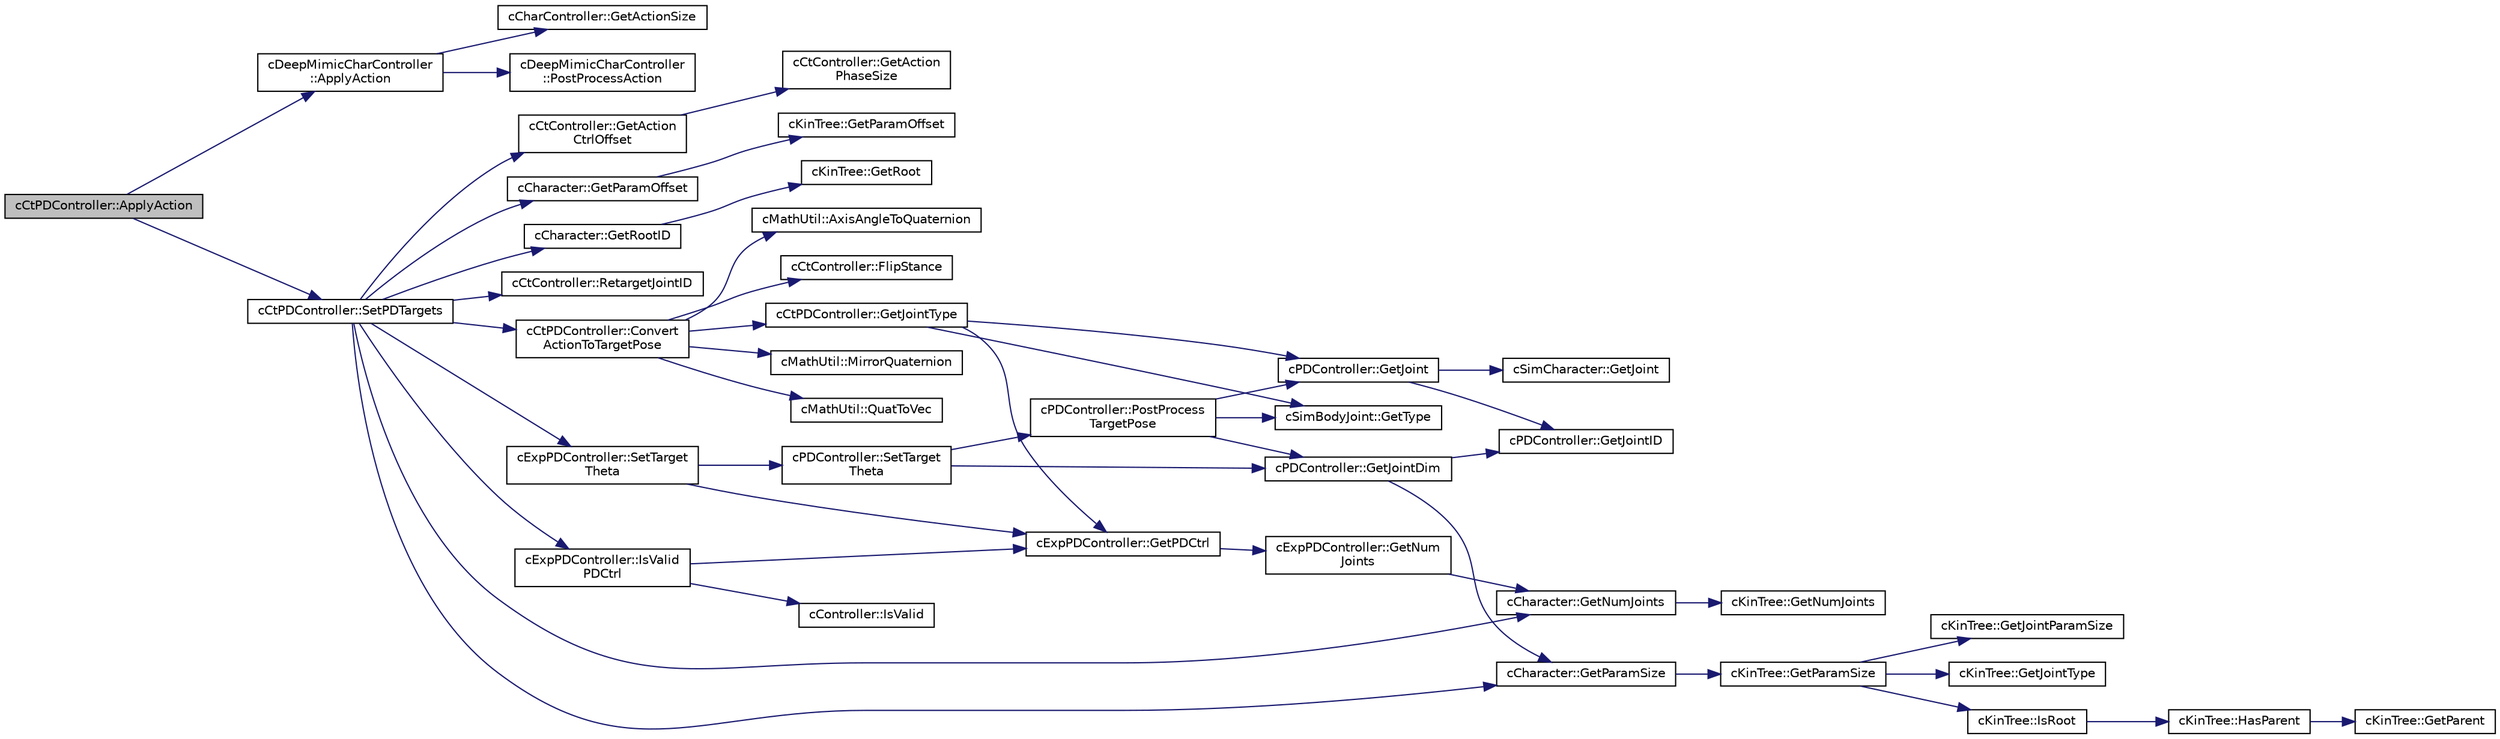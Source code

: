 digraph "cCtPDController::ApplyAction"
{
 // LATEX_PDF_SIZE
  edge [fontname="Helvetica",fontsize="10",labelfontname="Helvetica",labelfontsize="10"];
  node [fontname="Helvetica",fontsize="10",shape=record];
  rankdir="LR";
  Node1 [label="cCtPDController::ApplyAction",height=0.2,width=0.4,color="black", fillcolor="grey75", style="filled", fontcolor="black",tooltip=" "];
  Node1 -> Node2 [color="midnightblue",fontsize="10",style="solid",fontname="Helvetica"];
  Node2 [label="cDeepMimicCharController\l::ApplyAction",height=0.2,width=0.4,color="black", fillcolor="white", style="filled",URL="$classc_deep_mimic_char_controller.html#ac974ff5245d2b5d35d4f4d9be9c7064b",tooltip=" "];
  Node2 -> Node3 [color="midnightblue",fontsize="10",style="solid",fontname="Helvetica"];
  Node3 [label="cCharController::GetActionSize",height=0.2,width=0.4,color="black", fillcolor="white", style="filled",URL="$classc_char_controller.html#afaaa7adffa94763042a1e4f7ce868d64",tooltip=" "];
  Node2 -> Node4 [color="midnightblue",fontsize="10",style="solid",fontname="Helvetica"];
  Node4 [label="cDeepMimicCharController\l::PostProcessAction",height=0.2,width=0.4,color="black", fillcolor="white", style="filled",URL="$classc_deep_mimic_char_controller.html#a680b814617d1d19ca389f331bbf8331d",tooltip=" "];
  Node1 -> Node5 [color="midnightblue",fontsize="10",style="solid",fontname="Helvetica"];
  Node5 [label="cCtPDController::SetPDTargets",height=0.2,width=0.4,color="black", fillcolor="white", style="filled",URL="$classc_ct_p_d_controller.html#a73cf0273d980c0442d175a3bf3ec7991",tooltip=" "];
  Node5 -> Node6 [color="midnightblue",fontsize="10",style="solid",fontname="Helvetica"];
  Node6 [label="cCtPDController::Convert\lActionToTargetPose",height=0.2,width=0.4,color="black", fillcolor="white", style="filled",URL="$classc_ct_p_d_controller.html#afd6f8447cd2ac0120c9da39250683cbc",tooltip=" "];
  Node6 -> Node7 [color="midnightblue",fontsize="10",style="solid",fontname="Helvetica"];
  Node7 [label="cMathUtil::AxisAngleToQuaternion",height=0.2,width=0.4,color="black", fillcolor="white", style="filled",URL="$classc_math_util.html#a2676ee59b4e895344c077468da3b6c8f",tooltip=" "];
  Node6 -> Node8 [color="midnightblue",fontsize="10",style="solid",fontname="Helvetica"];
  Node8 [label="cCtController::FlipStance",height=0.2,width=0.4,color="black", fillcolor="white", style="filled",URL="$classc_ct_controller.html#a3d61bb3e00a7c446be256639742ccd7e",tooltip=" "];
  Node6 -> Node9 [color="midnightblue",fontsize="10",style="solid",fontname="Helvetica"];
  Node9 [label="cCtPDController::GetJointType",height=0.2,width=0.4,color="black", fillcolor="white", style="filled",URL="$classc_ct_p_d_controller.html#a278f687c698fbf6d1977340dc4091d32",tooltip=" "];
  Node9 -> Node10 [color="midnightblue",fontsize="10",style="solid",fontname="Helvetica"];
  Node10 [label="cPDController::GetJoint",height=0.2,width=0.4,color="black", fillcolor="white", style="filled",URL="$classc_p_d_controller.html#a853a28b721891c6daa4ffe374f51675e",tooltip=" "];
  Node10 -> Node11 [color="midnightblue",fontsize="10",style="solid",fontname="Helvetica"];
  Node11 [label="cSimCharacter::GetJoint",height=0.2,width=0.4,color="black", fillcolor="white", style="filled",URL="$classc_sim_character.html#aa0a30cfb05967fad8b59dd9adfa6f23a",tooltip=" "];
  Node10 -> Node12 [color="midnightblue",fontsize="10",style="solid",fontname="Helvetica"];
  Node12 [label="cPDController::GetJointID",height=0.2,width=0.4,color="black", fillcolor="white", style="filled",URL="$classc_p_d_controller.html#a6d784855901fdde633d28635f0ed3a56",tooltip=" "];
  Node9 -> Node13 [color="midnightblue",fontsize="10",style="solid",fontname="Helvetica"];
  Node13 [label="cExpPDController::GetPDCtrl",height=0.2,width=0.4,color="black", fillcolor="white", style="filled",URL="$classc_exp_p_d_controller.html#aa994bedd1c9328776e726273d190ef56",tooltip=" "];
  Node13 -> Node14 [color="midnightblue",fontsize="10",style="solid",fontname="Helvetica"];
  Node14 [label="cExpPDController::GetNum\lJoints",height=0.2,width=0.4,color="black", fillcolor="white", style="filled",URL="$classc_exp_p_d_controller.html#a9912a016a544b802a995f2dd7ee78851",tooltip=" "];
  Node14 -> Node15 [color="midnightblue",fontsize="10",style="solid",fontname="Helvetica"];
  Node15 [label="cCharacter::GetNumJoints",height=0.2,width=0.4,color="black", fillcolor="white", style="filled",URL="$classc_character.html#a0c72f03cec78cc23a9376db72f2f3e9c",tooltip=" "];
  Node15 -> Node16 [color="midnightblue",fontsize="10",style="solid",fontname="Helvetica"];
  Node16 [label="cKinTree::GetNumJoints",height=0.2,width=0.4,color="black", fillcolor="white", style="filled",URL="$classc_kin_tree.html#ac840b501e27e6ce46d208b7d033f21d4",tooltip=" "];
  Node9 -> Node17 [color="midnightblue",fontsize="10",style="solid",fontname="Helvetica"];
  Node17 [label="cSimBodyJoint::GetType",height=0.2,width=0.4,color="black", fillcolor="white", style="filled",URL="$classc_sim_body_joint.html#a1bbcce2303bd3d8a592917c17d561b99",tooltip=" "];
  Node6 -> Node18 [color="midnightblue",fontsize="10",style="solid",fontname="Helvetica"];
  Node18 [label="cMathUtil::MirrorQuaternion",height=0.2,width=0.4,color="black", fillcolor="white", style="filled",URL="$classc_math_util.html#a0f83859c81d76a710a1f69782181e45a",tooltip=" "];
  Node6 -> Node19 [color="midnightblue",fontsize="10",style="solid",fontname="Helvetica"];
  Node19 [label="cMathUtil::QuatToVec",height=0.2,width=0.4,color="black", fillcolor="white", style="filled",URL="$classc_math_util.html#a703bd693dac0d20b433690577d9a8dcc",tooltip=" "];
  Node5 -> Node20 [color="midnightblue",fontsize="10",style="solid",fontname="Helvetica"];
  Node20 [label="cCtController::GetAction\lCtrlOffset",height=0.2,width=0.4,color="black", fillcolor="white", style="filled",URL="$classc_ct_controller.html#a64b7a2297542f288f974fb9ff437bb1c",tooltip=" "];
  Node20 -> Node21 [color="midnightblue",fontsize="10",style="solid",fontname="Helvetica"];
  Node21 [label="cCtController::GetAction\lPhaseSize",height=0.2,width=0.4,color="black", fillcolor="white", style="filled",URL="$classc_ct_controller.html#ab0ade262c61f4d27a874a4f540fe4981",tooltip=" "];
  Node5 -> Node15 [color="midnightblue",fontsize="10",style="solid",fontname="Helvetica"];
  Node5 -> Node22 [color="midnightblue",fontsize="10",style="solid",fontname="Helvetica"];
  Node22 [label="cCharacter::GetParamOffset",height=0.2,width=0.4,color="black", fillcolor="white", style="filled",URL="$classc_character.html#a35607d7b28def062e62358ba1b1d4dcc",tooltip=" "];
  Node22 -> Node23 [color="midnightblue",fontsize="10",style="solid",fontname="Helvetica"];
  Node23 [label="cKinTree::GetParamOffset",height=0.2,width=0.4,color="black", fillcolor="white", style="filled",URL="$classc_kin_tree.html#aba4aced4cc6c401006617e288e84e723",tooltip=" "];
  Node5 -> Node24 [color="midnightblue",fontsize="10",style="solid",fontname="Helvetica"];
  Node24 [label="cCharacter::GetParamSize",height=0.2,width=0.4,color="black", fillcolor="white", style="filled",URL="$classc_character.html#af612e6c951b84e172a802824390f37c4",tooltip=" "];
  Node24 -> Node25 [color="midnightblue",fontsize="10",style="solid",fontname="Helvetica"];
  Node25 [label="cKinTree::GetParamSize",height=0.2,width=0.4,color="black", fillcolor="white", style="filled",URL="$classc_kin_tree.html#ad5d21e19a354b6e8f5406e9167f12161",tooltip=" "];
  Node25 -> Node26 [color="midnightblue",fontsize="10",style="solid",fontname="Helvetica"];
  Node26 [label="cKinTree::GetJointParamSize",height=0.2,width=0.4,color="black", fillcolor="white", style="filled",URL="$classc_kin_tree.html#a9c308e9e4654d96bcc47ba02770a06ea",tooltip=" "];
  Node25 -> Node27 [color="midnightblue",fontsize="10",style="solid",fontname="Helvetica"];
  Node27 [label="cKinTree::GetJointType",height=0.2,width=0.4,color="black", fillcolor="white", style="filled",URL="$classc_kin_tree.html#a891d52af51a7a1bced694634c2f70ee9",tooltip=" "];
  Node25 -> Node28 [color="midnightblue",fontsize="10",style="solid",fontname="Helvetica"];
  Node28 [label="cKinTree::IsRoot",height=0.2,width=0.4,color="black", fillcolor="white", style="filled",URL="$classc_kin_tree.html#ab4c2a8b42b254dc54e15e71684045a0a",tooltip=" "];
  Node28 -> Node29 [color="midnightblue",fontsize="10",style="solid",fontname="Helvetica"];
  Node29 [label="cKinTree::HasParent",height=0.2,width=0.4,color="black", fillcolor="white", style="filled",URL="$classc_kin_tree.html#a434aca959d5ef55a491381c7b8d90527",tooltip=" "];
  Node29 -> Node30 [color="midnightblue",fontsize="10",style="solid",fontname="Helvetica"];
  Node30 [label="cKinTree::GetParent",height=0.2,width=0.4,color="black", fillcolor="white", style="filled",URL="$classc_kin_tree.html#a593b283c1ce6a9fa8eb75cb9dc7396f6",tooltip=" "];
  Node5 -> Node31 [color="midnightblue",fontsize="10",style="solid",fontname="Helvetica"];
  Node31 [label="cCharacter::GetRootID",height=0.2,width=0.4,color="black", fillcolor="white", style="filled",URL="$classc_character.html#a07649022cce07611b977b355f14d489f",tooltip=" "];
  Node31 -> Node32 [color="midnightblue",fontsize="10",style="solid",fontname="Helvetica"];
  Node32 [label="cKinTree::GetRoot",height=0.2,width=0.4,color="black", fillcolor="white", style="filled",URL="$classc_kin_tree.html#a81b9799b03d32762ac820eb0886f369c",tooltip=" "];
  Node5 -> Node33 [color="midnightblue",fontsize="10",style="solid",fontname="Helvetica"];
  Node33 [label="cExpPDController::IsValid\lPDCtrl",height=0.2,width=0.4,color="black", fillcolor="white", style="filled",URL="$classc_exp_p_d_controller.html#a142eb69c9783bc81e05ffdc0c441dcc7",tooltip=" "];
  Node33 -> Node13 [color="midnightblue",fontsize="10",style="solid",fontname="Helvetica"];
  Node33 -> Node34 [color="midnightblue",fontsize="10",style="solid",fontname="Helvetica"];
  Node34 [label="cController::IsValid",height=0.2,width=0.4,color="black", fillcolor="white", style="filled",URL="$classc_controller.html#a66869571942df12c4be9bef7796cc55b",tooltip=" "];
  Node5 -> Node35 [color="midnightblue",fontsize="10",style="solid",fontname="Helvetica"];
  Node35 [label="cCtController::RetargetJointID",height=0.2,width=0.4,color="black", fillcolor="white", style="filled",URL="$classc_ct_controller.html#aa84338f3307bc7c2dc128c35b9ddf8f2",tooltip=" "];
  Node5 -> Node36 [color="midnightblue",fontsize="10",style="solid",fontname="Helvetica"];
  Node36 [label="cExpPDController::SetTarget\lTheta",height=0.2,width=0.4,color="black", fillcolor="white", style="filled",URL="$classc_exp_p_d_controller.html#ad407d0037eadcf9f3664c10c686b80df",tooltip=" "];
  Node36 -> Node13 [color="midnightblue",fontsize="10",style="solid",fontname="Helvetica"];
  Node36 -> Node37 [color="midnightblue",fontsize="10",style="solid",fontname="Helvetica"];
  Node37 [label="cPDController::SetTarget\lTheta",height=0.2,width=0.4,color="black", fillcolor="white", style="filled",URL="$classc_p_d_controller.html#ab3ae3c89fcb525f64051e72f3c2764fb",tooltip=" "];
  Node37 -> Node38 [color="midnightblue",fontsize="10",style="solid",fontname="Helvetica"];
  Node38 [label="cPDController::GetJointDim",height=0.2,width=0.4,color="black", fillcolor="white", style="filled",URL="$classc_p_d_controller.html#a03b49f8ae228206a84599b6388222b20",tooltip=" "];
  Node38 -> Node12 [color="midnightblue",fontsize="10",style="solid",fontname="Helvetica"];
  Node38 -> Node24 [color="midnightblue",fontsize="10",style="solid",fontname="Helvetica"];
  Node37 -> Node39 [color="midnightblue",fontsize="10",style="solid",fontname="Helvetica"];
  Node39 [label="cPDController::PostProcess\lTargetPose",height=0.2,width=0.4,color="black", fillcolor="white", style="filled",URL="$classc_p_d_controller.html#ad191fccb490ca16e5eae7d60f7db710a",tooltip=" "];
  Node39 -> Node10 [color="midnightblue",fontsize="10",style="solid",fontname="Helvetica"];
  Node39 -> Node38 [color="midnightblue",fontsize="10",style="solid",fontname="Helvetica"];
  Node39 -> Node17 [color="midnightblue",fontsize="10",style="solid",fontname="Helvetica"];
}
